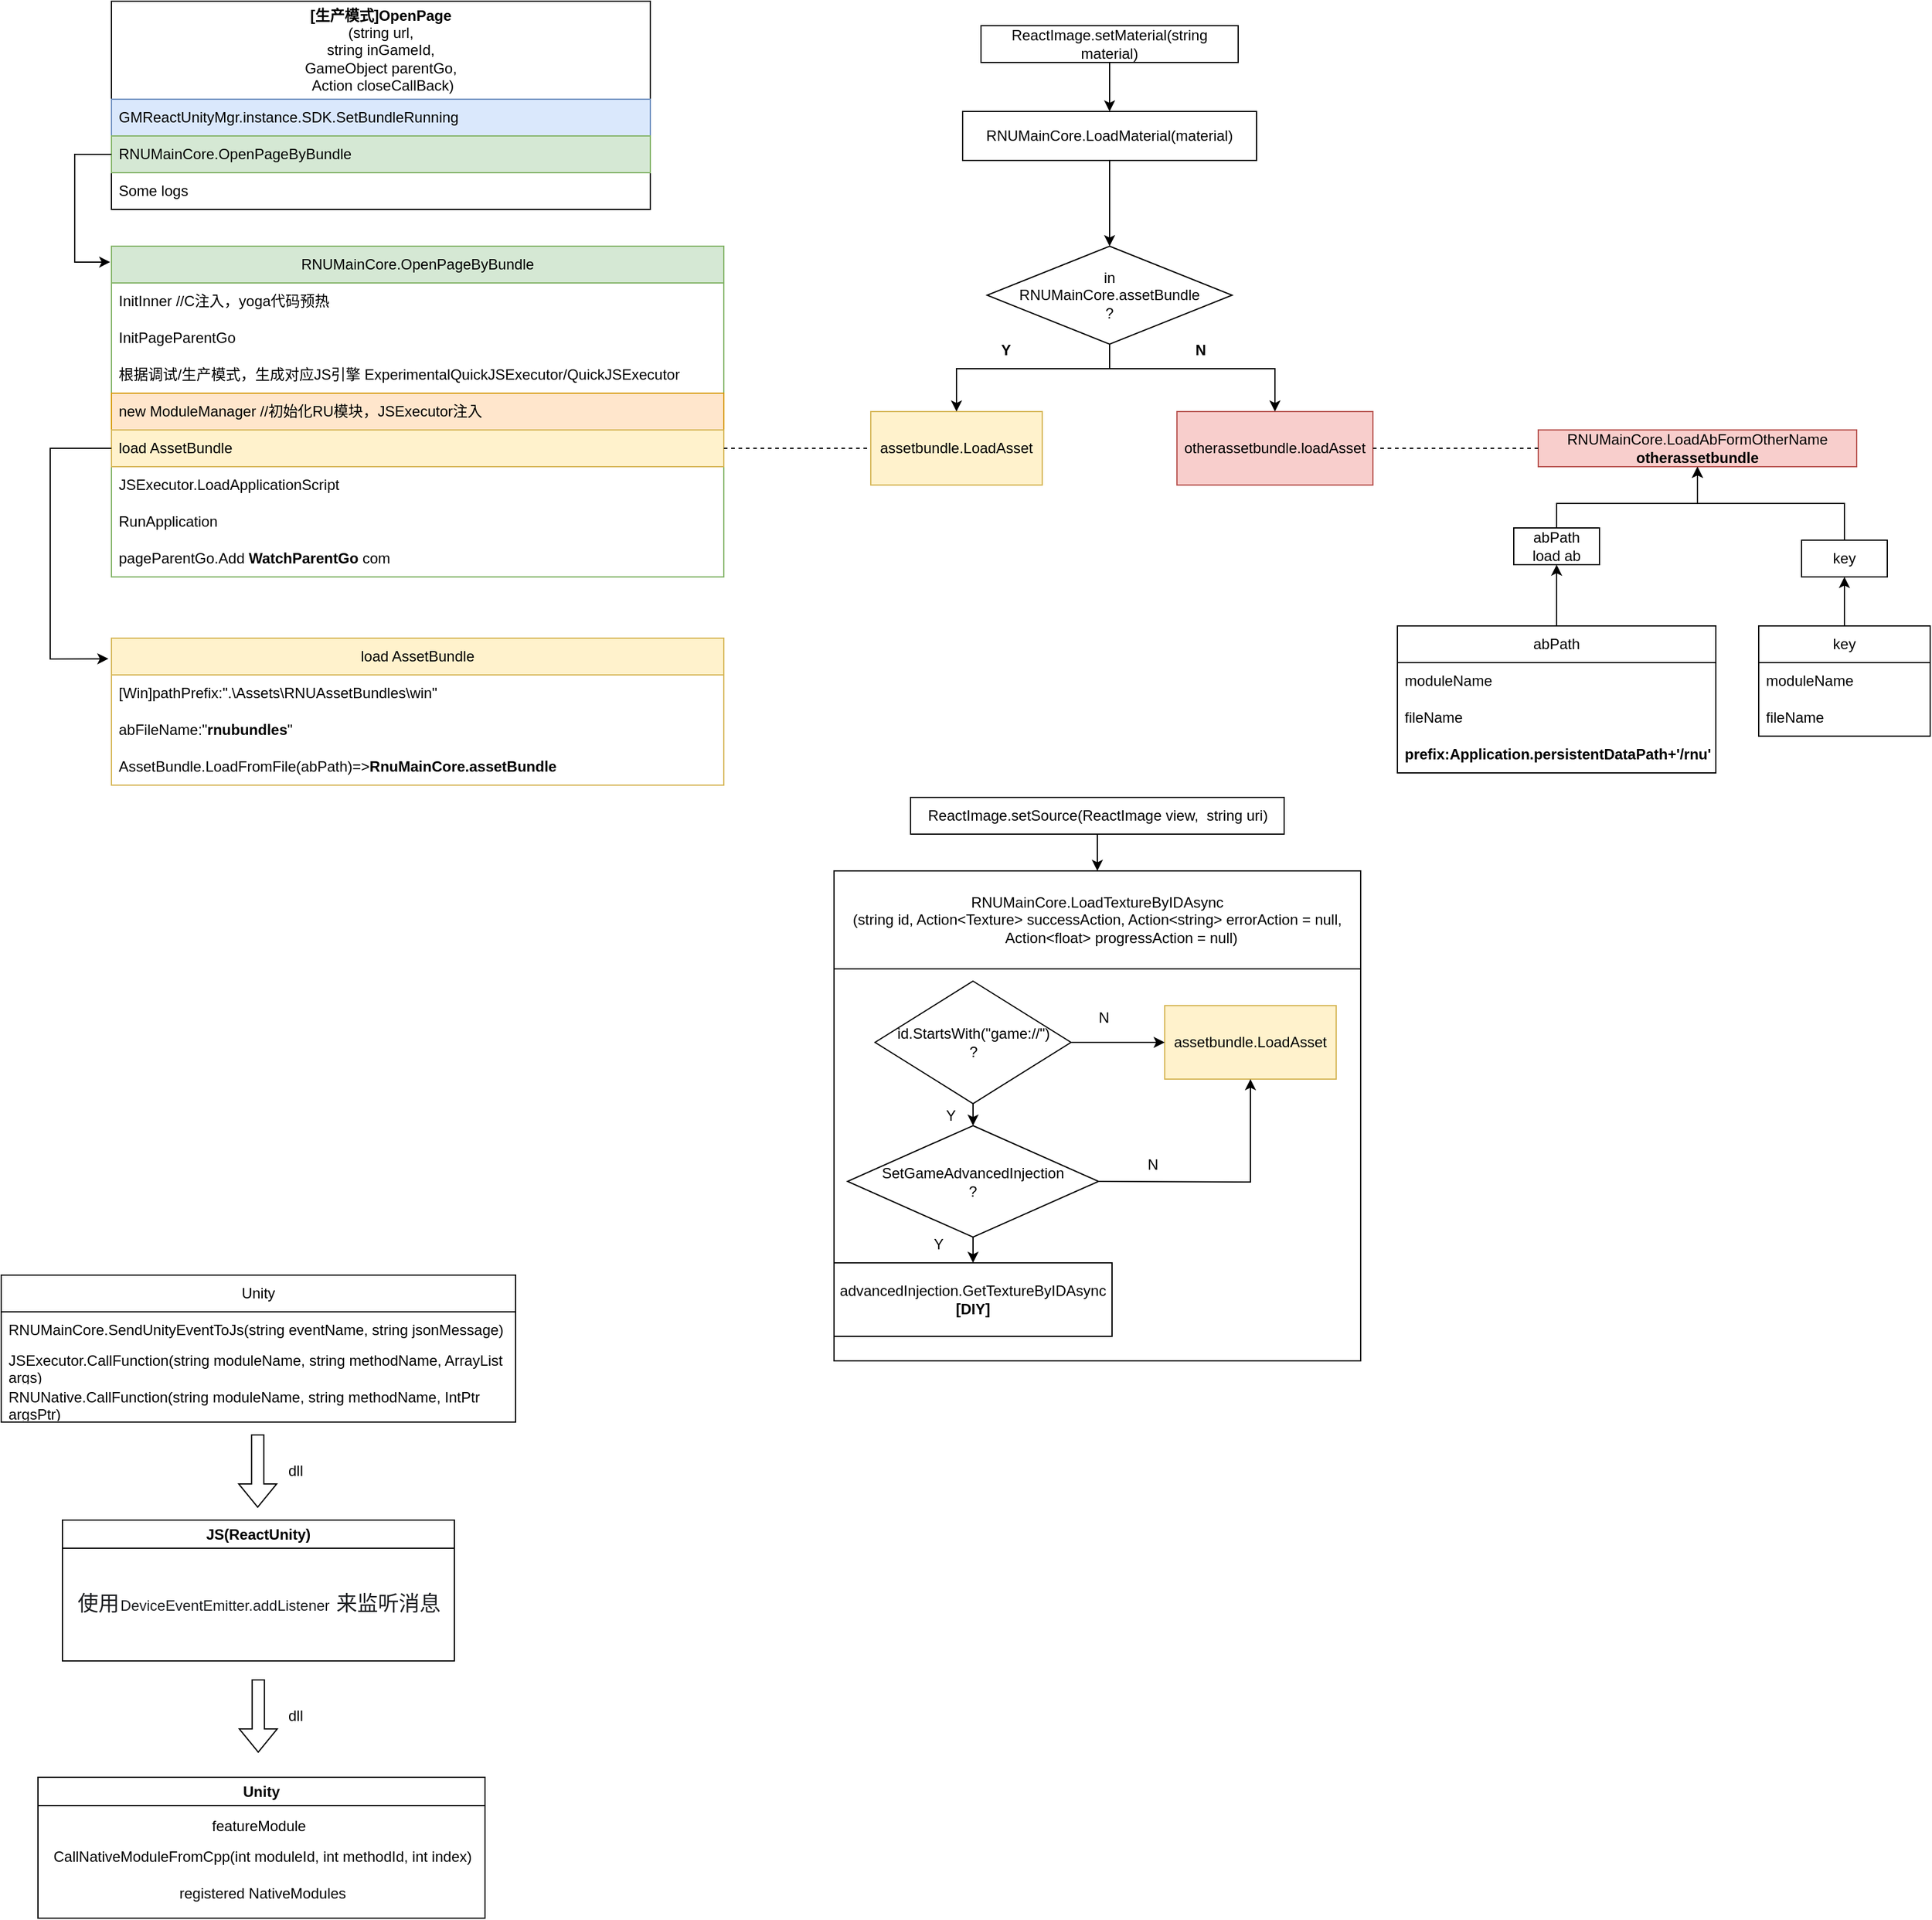 <mxfile version="20.8.3" type="github">
  <diagram id="ryMkTRirt44k3g-YlCe4" name="第 1 页">
    <mxGraphModel dx="1447" dy="839" grid="1" gridSize="10" guides="1" tooltips="1" connect="1" arrows="1" fold="1" page="1" pageScale="1" pageWidth="827" pageHeight="1169" math="0" shadow="0">
      <root>
        <mxCell id="0" />
        <mxCell id="1" parent="0" />
        <mxCell id="87VkEc0FRvjfE5vBsGxS-1" value="ReactImage.setMaterial(string material)" style="whiteSpace=wrap;html=1;" vertex="1" parent="1">
          <mxGeometry x="220" y="180" width="210" height="30" as="geometry" />
        </mxCell>
        <mxCell id="87VkEc0FRvjfE5vBsGxS-2" value="RNUMainCore.LoadMaterial(material)" style="whiteSpace=wrap;html=1;" vertex="1" parent="1">
          <mxGeometry x="205" y="250" width="240" height="40" as="geometry" />
        </mxCell>
        <mxCell id="87VkEc0FRvjfE5vBsGxS-3" value="assetbundle.LoadAsset" style="rounded=0;whiteSpace=wrap;html=1;fillColor=#fff2cc;strokeColor=#d6b656;" vertex="1" parent="1">
          <mxGeometry x="130" y="495" width="140" height="60" as="geometry" />
        </mxCell>
        <mxCell id="87VkEc0FRvjfE5vBsGxS-4" value="in&lt;br&gt;RNUMainCore.assetBundle&lt;br&gt;?" style="rhombus;whiteSpace=wrap;html=1;" vertex="1" parent="1">
          <mxGeometry x="225" y="360" width="200" height="80" as="geometry" />
        </mxCell>
        <mxCell id="87VkEc0FRvjfE5vBsGxS-5" value="otherassetbundle.loadAsset" style="rounded=0;whiteSpace=wrap;html=1;fillColor=#f8cecc;strokeColor=#b85450;" vertex="1" parent="1">
          <mxGeometry x="380" y="495" width="160" height="60" as="geometry" />
        </mxCell>
        <mxCell id="87VkEc0FRvjfE5vBsGxS-7" value="&lt;b&gt;[生产模式]OpenPage&lt;/b&gt;&lt;br style=&quot;border-color: var(--border-color);&quot;&gt;(string url,&lt;br style=&quot;border-color: var(--border-color);&quot;&gt;string inGameId,&lt;br style=&quot;border-color: var(--border-color);&quot;&gt;GameObject parentGo,&lt;br style=&quot;border-color: var(--border-color);&quot;&gt;&amp;nbsp;Action closeCallBack)" style="swimlane;fontStyle=0;childLayout=stackLayout;horizontal=1;startSize=80;horizontalStack=0;resizeParent=1;resizeParentMax=0;resizeLast=0;collapsible=1;marginBottom=0;whiteSpace=wrap;html=1;" vertex="1" parent="1">
          <mxGeometry x="-490" y="160" width="440" height="170" as="geometry" />
        </mxCell>
        <mxCell id="87VkEc0FRvjfE5vBsGxS-8" value="GMReactUnityMgr.instance.SDK.SetBundleRunning" style="text;strokeColor=#6c8ebf;fillColor=#dae8fc;align=left;verticalAlign=middle;spacingLeft=4;spacingRight=4;overflow=hidden;points=[[0,0.5],[1,0.5]];portConstraint=eastwest;rotatable=0;whiteSpace=wrap;html=1;" vertex="1" parent="87VkEc0FRvjfE5vBsGxS-7">
          <mxGeometry y="80" width="440" height="30" as="geometry" />
        </mxCell>
        <mxCell id="87VkEc0FRvjfE5vBsGxS-9" value="RNUMainCore.OpenPageByBundle" style="text;strokeColor=#82b366;fillColor=#d5e8d4;align=left;verticalAlign=middle;spacingLeft=4;spacingRight=4;overflow=hidden;points=[[0,0.5],[1,0.5]];portConstraint=eastwest;rotatable=0;whiteSpace=wrap;html=1;" vertex="1" parent="87VkEc0FRvjfE5vBsGxS-7">
          <mxGeometry y="110" width="440" height="30" as="geometry" />
        </mxCell>
        <mxCell id="87VkEc0FRvjfE5vBsGxS-10" value="Some logs" style="text;strokeColor=none;fillColor=none;align=left;verticalAlign=middle;spacingLeft=4;spacingRight=4;overflow=hidden;points=[[0,0.5],[1,0.5]];portConstraint=eastwest;rotatable=0;whiteSpace=wrap;html=1;" vertex="1" parent="87VkEc0FRvjfE5vBsGxS-7">
          <mxGeometry y="140" width="440" height="30" as="geometry" />
        </mxCell>
        <mxCell id="87VkEc0FRvjfE5vBsGxS-12" value="&lt;span style=&quot;text-align: left;&quot;&gt;RNUMainCore.OpenPageByBundle&lt;/span&gt;" style="swimlane;fontStyle=0;childLayout=stackLayout;horizontal=1;startSize=30;horizontalStack=0;resizeParent=1;resizeParentMax=0;resizeLast=0;collapsible=1;marginBottom=0;whiteSpace=wrap;html=1;fillColor=#d5e8d4;strokeColor=#82b366;" vertex="1" parent="1">
          <mxGeometry x="-490" y="360" width="500" height="270" as="geometry" />
        </mxCell>
        <mxCell id="87VkEc0FRvjfE5vBsGxS-13" value="InitInner //C注入，yoga代码预热" style="text;align=left;verticalAlign=middle;spacingLeft=4;spacingRight=4;overflow=hidden;points=[[0,0.5],[1,0.5]];portConstraint=eastwest;rotatable=0;whiteSpace=wrap;html=1;" vertex="1" parent="87VkEc0FRvjfE5vBsGxS-12">
          <mxGeometry y="30" width="500" height="30" as="geometry" />
        </mxCell>
        <mxCell id="87VkEc0FRvjfE5vBsGxS-14" value="InitPageParentGo" style="text;align=left;verticalAlign=middle;spacingLeft=4;spacingRight=4;overflow=hidden;points=[[0,0.5],[1,0.5]];portConstraint=eastwest;rotatable=0;whiteSpace=wrap;html=1;" vertex="1" parent="87VkEc0FRvjfE5vBsGxS-12">
          <mxGeometry y="60" width="500" height="30" as="geometry" />
        </mxCell>
        <mxCell id="87VkEc0FRvjfE5vBsGxS-15" value="根据调试/生产模式，生成对应JS引擎&amp;nbsp;ExperimentalQuickJSExecutor/QuickJSExecutor &amp;nbsp;" style="text;strokeColor=none;fillColor=none;align=left;verticalAlign=middle;spacingLeft=4;spacingRight=4;overflow=hidden;points=[[0,0.5],[1,0.5]];portConstraint=eastwest;rotatable=0;whiteSpace=wrap;html=1;" vertex="1" parent="87VkEc0FRvjfE5vBsGxS-12">
          <mxGeometry y="90" width="500" height="30" as="geometry" />
        </mxCell>
        <mxCell id="87VkEc0FRvjfE5vBsGxS-16" value="new ModuleManager //初始化RU模块，JSExecutor注入" style="text;strokeColor=#d79b00;fillColor=#ffe6cc;align=left;verticalAlign=middle;spacingLeft=4;spacingRight=4;overflow=hidden;points=[[0,0.5],[1,0.5]];portConstraint=eastwest;rotatable=0;whiteSpace=wrap;html=1;" vertex="1" parent="87VkEc0FRvjfE5vBsGxS-12">
          <mxGeometry y="120" width="500" height="30" as="geometry" />
        </mxCell>
        <mxCell id="87VkEc0FRvjfE5vBsGxS-17" value="load AssetBundle" style="text;strokeColor=#d6b656;fillColor=#fff2cc;align=left;verticalAlign=middle;spacingLeft=4;spacingRight=4;overflow=hidden;points=[[0,0.5],[1,0.5]];portConstraint=eastwest;rotatable=0;whiteSpace=wrap;html=1;" vertex="1" parent="87VkEc0FRvjfE5vBsGxS-12">
          <mxGeometry y="150" width="500" height="30" as="geometry" />
        </mxCell>
        <mxCell id="87VkEc0FRvjfE5vBsGxS-18" value="JSExecutor.LoadApplicationScript" style="text;align=left;verticalAlign=middle;spacingLeft=4;spacingRight=4;overflow=hidden;points=[[0,0.5],[1,0.5]];portConstraint=eastwest;rotatable=0;whiteSpace=wrap;html=1;" vertex="1" parent="87VkEc0FRvjfE5vBsGxS-12">
          <mxGeometry y="180" width="500" height="30" as="geometry" />
        </mxCell>
        <mxCell id="87VkEc0FRvjfE5vBsGxS-19" value="RunApplication" style="text;align=left;verticalAlign=middle;spacingLeft=4;spacingRight=4;overflow=hidden;points=[[0,0.5],[1,0.5]];portConstraint=eastwest;rotatable=0;whiteSpace=wrap;html=1;" vertex="1" parent="87VkEc0FRvjfE5vBsGxS-12">
          <mxGeometry y="210" width="500" height="30" as="geometry" />
        </mxCell>
        <mxCell id="87VkEc0FRvjfE5vBsGxS-29" value="pageParentGo.Add &lt;b&gt;WatchParentGo &lt;/b&gt;com" style="text;align=left;verticalAlign=middle;spacingLeft=4;spacingRight=4;overflow=hidden;points=[[0,0.5],[1,0.5]];portConstraint=eastwest;rotatable=0;whiteSpace=wrap;html=1;" vertex="1" parent="87VkEc0FRvjfE5vBsGxS-12">
          <mxGeometry y="240" width="500" height="30" as="geometry" />
        </mxCell>
        <mxCell id="87VkEc0FRvjfE5vBsGxS-21" value="&lt;span style=&quot;text-align: left;&quot;&gt;load AssetBundle&lt;/span&gt;" style="swimlane;fontStyle=0;childLayout=stackLayout;horizontal=1;startSize=30;horizontalStack=0;resizeParent=1;resizeParentMax=0;resizeLast=0;collapsible=1;marginBottom=0;whiteSpace=wrap;html=1;fillColor=#fff2cc;strokeColor=#d6b656;" vertex="1" parent="1">
          <mxGeometry x="-490" y="680" width="500" height="120" as="geometry" />
        </mxCell>
        <mxCell id="87VkEc0FRvjfE5vBsGxS-22" value="[Win]pathPrefix:&quot;.\\Assets\\RNUAssetBundles\\win&quot;" style="text;align=left;verticalAlign=middle;spacingLeft=4;spacingRight=4;overflow=hidden;points=[[0,0.5],[1,0.5]];portConstraint=eastwest;rotatable=0;whiteSpace=wrap;html=1;" vertex="1" parent="87VkEc0FRvjfE5vBsGxS-21">
          <mxGeometry y="30" width="500" height="30" as="geometry" />
        </mxCell>
        <mxCell id="87VkEc0FRvjfE5vBsGxS-23" value="abFileName:&quot;&lt;b&gt;rnubundles&lt;/b&gt;&quot;" style="text;align=left;verticalAlign=middle;spacingLeft=4;spacingRight=4;overflow=hidden;points=[[0,0.5],[1,0.5]];portConstraint=eastwest;rotatable=0;whiteSpace=wrap;html=1;" vertex="1" parent="87VkEc0FRvjfE5vBsGxS-21">
          <mxGeometry y="60" width="500" height="30" as="geometry" />
        </mxCell>
        <mxCell id="87VkEc0FRvjfE5vBsGxS-24" value="AssetBundle.LoadFromFile(abPath)=&amp;gt;&lt;b&gt;RnuMainCore.assetBundle&lt;/b&gt;" style="text;strokeColor=none;fillColor=none;align=left;verticalAlign=middle;spacingLeft=4;spacingRight=4;overflow=hidden;points=[[0,0.5],[1,0.5]];portConstraint=eastwest;rotatable=0;whiteSpace=wrap;html=1;" vertex="1" parent="87VkEc0FRvjfE5vBsGxS-21">
          <mxGeometry y="90" width="500" height="30" as="geometry" />
        </mxCell>
        <mxCell id="87VkEc0FRvjfE5vBsGxS-33" value="key" style="whiteSpace=wrap;html=1;" vertex="1" parent="1">
          <mxGeometry x="890" y="600" width="70" height="30" as="geometry" />
        </mxCell>
        <mxCell id="87VkEc0FRvjfE5vBsGxS-34" value="abPath&lt;br&gt;load ab" style="whiteSpace=wrap;html=1;" vertex="1" parent="1">
          <mxGeometry x="655" y="590" width="70" height="30" as="geometry" />
        </mxCell>
        <mxCell id="87VkEc0FRvjfE5vBsGxS-38" value="RNUMainCore.LoadAbFormOtherName&lt;br&gt;&lt;b&gt;otherassetbundle&lt;/b&gt;" style="rounded=0;whiteSpace=wrap;html=1;fillColor=#f8cecc;strokeColor=#b85450;" vertex="1" parent="1">
          <mxGeometry x="675" y="510" width="260" height="30" as="geometry" />
        </mxCell>
        <mxCell id="87VkEc0FRvjfE5vBsGxS-46" value="" style="endArrow=classic;html=1;rounded=0;exitX=0.5;exitY=0;exitDx=0;exitDy=0;entryX=0.5;entryY=1;entryDx=0;entryDy=0;" edge="1" parent="1" source="87VkEc0FRvjfE5vBsGxS-33" target="87VkEc0FRvjfE5vBsGxS-38">
          <mxGeometry width="50" height="50" relative="1" as="geometry">
            <mxPoint x="930" y="480" as="sourcePoint" />
            <mxPoint x="980" y="430" as="targetPoint" />
            <Array as="points">
              <mxPoint x="925" y="570" />
              <mxPoint x="805" y="570" />
            </Array>
          </mxGeometry>
        </mxCell>
        <mxCell id="87VkEc0FRvjfE5vBsGxS-47" value="" style="endArrow=classic;html=1;rounded=0;exitX=0.5;exitY=0;exitDx=0;exitDy=0;entryX=0.5;entryY=1;entryDx=0;entryDy=0;" edge="1" parent="1" source="87VkEc0FRvjfE5vBsGxS-34" target="87VkEc0FRvjfE5vBsGxS-38">
          <mxGeometry width="50" height="50" relative="1" as="geometry">
            <mxPoint x="670" y="480" as="sourcePoint" />
            <mxPoint x="720" y="430" as="targetPoint" />
            <Array as="points">
              <mxPoint x="690" y="570" />
              <mxPoint x="805" y="570" />
            </Array>
          </mxGeometry>
        </mxCell>
        <mxCell id="87VkEc0FRvjfE5vBsGxS-50" value="" style="endArrow=none;dashed=1;html=1;rounded=0;exitX=1;exitY=0.5;exitDx=0;exitDy=0;entryX=0;entryY=0.5;entryDx=0;entryDy=0;" edge="1" parent="1" source="87VkEc0FRvjfE5vBsGxS-17" target="87VkEc0FRvjfE5vBsGxS-3">
          <mxGeometry width="50" height="50" relative="1" as="geometry">
            <mxPoint x="100" y="590" as="sourcePoint" />
            <mxPoint x="150" y="540" as="targetPoint" />
          </mxGeometry>
        </mxCell>
        <mxCell id="87VkEc0FRvjfE5vBsGxS-56" value="abPath" style="swimlane;fontStyle=0;childLayout=stackLayout;horizontal=1;startSize=30;horizontalStack=0;resizeParent=1;resizeParentMax=0;resizeLast=0;collapsible=1;marginBottom=0;whiteSpace=wrap;html=1;" vertex="1" parent="1">
          <mxGeometry x="560" y="670" width="260" height="120" as="geometry" />
        </mxCell>
        <mxCell id="87VkEc0FRvjfE5vBsGxS-57" value="&lt;span style=&quot;text-align: center;&quot;&gt;moduleName&lt;/span&gt;" style="text;strokeColor=none;fillColor=none;align=left;verticalAlign=middle;spacingLeft=4;spacingRight=4;overflow=hidden;points=[[0,0.5],[1,0.5]];portConstraint=eastwest;rotatable=0;whiteSpace=wrap;html=1;" vertex="1" parent="87VkEc0FRvjfE5vBsGxS-56">
          <mxGeometry y="30" width="260" height="30" as="geometry" />
        </mxCell>
        <mxCell id="87VkEc0FRvjfE5vBsGxS-58" value="&lt;span style=&quot;text-align: center;&quot;&gt;fileName&lt;/span&gt;" style="text;strokeColor=none;fillColor=none;align=left;verticalAlign=middle;spacingLeft=4;spacingRight=4;overflow=hidden;points=[[0,0.5],[1,0.5]];portConstraint=eastwest;rotatable=0;whiteSpace=wrap;html=1;" vertex="1" parent="87VkEc0FRvjfE5vBsGxS-56">
          <mxGeometry y="60" width="260" height="30" as="geometry" />
        </mxCell>
        <mxCell id="87VkEc0FRvjfE5vBsGxS-59" value="&lt;b&gt;prefix:&lt;span style=&quot;text-align: center;&quot;&gt;Application.persistentDataPath+&#39;/rnu&#39;&lt;/span&gt;&lt;/b&gt;" style="text;strokeColor=none;fillColor=none;align=left;verticalAlign=middle;spacingLeft=4;spacingRight=4;overflow=hidden;points=[[0,0.5],[1,0.5]];portConstraint=eastwest;rotatable=0;whiteSpace=wrap;html=1;" vertex="1" parent="87VkEc0FRvjfE5vBsGxS-56">
          <mxGeometry y="90" width="260" height="30" as="geometry" />
        </mxCell>
        <mxCell id="87VkEc0FRvjfE5vBsGxS-60" value="key" style="swimlane;fontStyle=0;childLayout=stackLayout;horizontal=1;startSize=30;horizontalStack=0;resizeParent=1;resizeParentMax=0;resizeLast=0;collapsible=1;marginBottom=0;whiteSpace=wrap;html=1;" vertex="1" parent="1">
          <mxGeometry x="855" y="670" width="140" height="90" as="geometry" />
        </mxCell>
        <mxCell id="87VkEc0FRvjfE5vBsGxS-61" value="&lt;span style=&quot;text-align: center;&quot;&gt;moduleName&lt;/span&gt;" style="text;strokeColor=none;fillColor=none;align=left;verticalAlign=middle;spacingLeft=4;spacingRight=4;overflow=hidden;points=[[0,0.5],[1,0.5]];portConstraint=eastwest;rotatable=0;whiteSpace=wrap;html=1;" vertex="1" parent="87VkEc0FRvjfE5vBsGxS-60">
          <mxGeometry y="30" width="140" height="30" as="geometry" />
        </mxCell>
        <mxCell id="87VkEc0FRvjfE5vBsGxS-62" value="&lt;span style=&quot;text-align: center;&quot;&gt;fileName&lt;/span&gt;" style="text;strokeColor=none;fillColor=none;align=left;verticalAlign=middle;spacingLeft=4;spacingRight=4;overflow=hidden;points=[[0,0.5],[1,0.5]];portConstraint=eastwest;rotatable=0;whiteSpace=wrap;html=1;" vertex="1" parent="87VkEc0FRvjfE5vBsGxS-60">
          <mxGeometry y="60" width="140" height="30" as="geometry" />
        </mxCell>
        <mxCell id="87VkEc0FRvjfE5vBsGxS-64" value="" style="endArrow=classic;html=1;rounded=0;exitX=0.5;exitY=0;exitDx=0;exitDy=0;entryX=0.5;entryY=1;entryDx=0;entryDy=0;" edge="1" parent="1" source="87VkEc0FRvjfE5vBsGxS-56" target="87VkEc0FRvjfE5vBsGxS-34">
          <mxGeometry width="50" height="50" relative="1" as="geometry">
            <mxPoint x="1045" y="590" as="sourcePoint" />
            <mxPoint x="1095" y="540" as="targetPoint" />
          </mxGeometry>
        </mxCell>
        <mxCell id="87VkEc0FRvjfE5vBsGxS-65" value="" style="endArrow=classic;html=1;rounded=0;exitX=0.5;exitY=0;exitDx=0;exitDy=0;entryX=0.5;entryY=1;entryDx=0;entryDy=0;" edge="1" parent="1" source="87VkEc0FRvjfE5vBsGxS-60" target="87VkEc0FRvjfE5vBsGxS-33">
          <mxGeometry width="50" height="50" relative="1" as="geometry">
            <mxPoint x="710" y="680" as="sourcePoint" />
            <mxPoint x="710" y="630" as="targetPoint" />
          </mxGeometry>
        </mxCell>
        <mxCell id="87VkEc0FRvjfE5vBsGxS-66" value="" style="endArrow=none;dashed=1;html=1;rounded=0;exitX=1;exitY=0.5;exitDx=0;exitDy=0;entryX=0;entryY=0.5;entryDx=0;entryDy=0;" edge="1" parent="1" source="87VkEc0FRvjfE5vBsGxS-5" target="87VkEc0FRvjfE5vBsGxS-38">
          <mxGeometry width="50" height="50" relative="1" as="geometry">
            <mxPoint x="660" y="450" as="sourcePoint" />
            <mxPoint x="710" y="400" as="targetPoint" />
          </mxGeometry>
        </mxCell>
        <mxCell id="87VkEc0FRvjfE5vBsGxS-67" value="" style="endArrow=classic;html=1;rounded=0;exitX=0.5;exitY=1;exitDx=0;exitDy=0;entryX=0.5;entryY=0;entryDx=0;entryDy=0;" edge="1" parent="1" source="87VkEc0FRvjfE5vBsGxS-1" target="87VkEc0FRvjfE5vBsGxS-2">
          <mxGeometry width="50" height="50" relative="1" as="geometry">
            <mxPoint x="570" y="350" as="sourcePoint" />
            <mxPoint x="620" y="300" as="targetPoint" />
          </mxGeometry>
        </mxCell>
        <mxCell id="87VkEc0FRvjfE5vBsGxS-68" value="" style="endArrow=classic;html=1;rounded=0;exitX=0.5;exitY=1;exitDx=0;exitDy=0;entryX=0.5;entryY=0;entryDx=0;entryDy=0;" edge="1" parent="1" source="87VkEc0FRvjfE5vBsGxS-2" target="87VkEc0FRvjfE5vBsGxS-4">
          <mxGeometry width="50" height="50" relative="1" as="geometry">
            <mxPoint x="640" y="370" as="sourcePoint" />
            <mxPoint x="690" y="320" as="targetPoint" />
          </mxGeometry>
        </mxCell>
        <mxCell id="87VkEc0FRvjfE5vBsGxS-69" value="" style="endArrow=classic;html=1;rounded=0;exitX=0.5;exitY=1;exitDx=0;exitDy=0;entryX=0.5;entryY=0;entryDx=0;entryDy=0;" edge="1" parent="1" source="87VkEc0FRvjfE5vBsGxS-4" target="87VkEc0FRvjfE5vBsGxS-3">
          <mxGeometry width="50" height="50" relative="1" as="geometry">
            <mxPoint x="580" y="440" as="sourcePoint" />
            <mxPoint x="630" y="390" as="targetPoint" />
            <Array as="points">
              <mxPoint x="325" y="460" />
              <mxPoint x="200" y="460" />
            </Array>
          </mxGeometry>
        </mxCell>
        <mxCell id="87VkEc0FRvjfE5vBsGxS-70" value="" style="endArrow=classic;html=1;rounded=0;exitX=0.5;exitY=1;exitDx=0;exitDy=0;entryX=0.5;entryY=0;entryDx=0;entryDy=0;" edge="1" parent="1" source="87VkEc0FRvjfE5vBsGxS-4" target="87VkEc0FRvjfE5vBsGxS-5">
          <mxGeometry width="50" height="50" relative="1" as="geometry">
            <mxPoint x="510" y="400" as="sourcePoint" />
            <mxPoint x="560" y="350" as="targetPoint" />
            <Array as="points">
              <mxPoint x="325" y="460" />
              <mxPoint x="460" y="460" />
            </Array>
          </mxGeometry>
        </mxCell>
        <mxCell id="87VkEc0FRvjfE5vBsGxS-72" value="" style="endArrow=classic;html=1;rounded=0;exitX=0;exitY=0.5;exitDx=0;exitDy=0;entryX=-0.002;entryY=0.048;entryDx=0;entryDy=0;entryPerimeter=0;" edge="1" parent="1" source="87VkEc0FRvjfE5vBsGxS-9" target="87VkEc0FRvjfE5vBsGxS-12">
          <mxGeometry width="50" height="50" relative="1" as="geometry">
            <mxPoint x="-550" y="360" as="sourcePoint" />
            <mxPoint x="-520" y="380" as="targetPoint" />
            <Array as="points">
              <mxPoint x="-520" y="285" />
              <mxPoint x="-520" y="373" />
            </Array>
          </mxGeometry>
        </mxCell>
        <mxCell id="87VkEc0FRvjfE5vBsGxS-73" value="" style="endArrow=classic;html=1;rounded=0;exitX=0;exitY=0.5;exitDx=0;exitDy=0;entryX=-0.005;entryY=0.14;entryDx=0;entryDy=0;entryPerimeter=0;" edge="1" parent="1" source="87VkEc0FRvjfE5vBsGxS-17" target="87VkEc0FRvjfE5vBsGxS-21">
          <mxGeometry width="50" height="50" relative="1" as="geometry">
            <mxPoint x="-510" y="520.0" as="sourcePoint" />
            <mxPoint x="-511.0" y="607.96" as="targetPoint" />
            <Array as="points">
              <mxPoint x="-540" y="525" />
              <mxPoint x="-540" y="697" />
            </Array>
          </mxGeometry>
        </mxCell>
        <mxCell id="87VkEc0FRvjfE5vBsGxS-74" value="&lt;b&gt;Y&lt;/b&gt;" style="text;html=1;align=center;verticalAlign=middle;resizable=0;points=[];autosize=1;strokeColor=none;fillColor=none;" vertex="1" parent="1">
          <mxGeometry x="225" y="430" width="30" height="30" as="geometry" />
        </mxCell>
        <mxCell id="87VkEc0FRvjfE5vBsGxS-75" value="&lt;b&gt;N&lt;/b&gt;" style="text;html=1;align=center;verticalAlign=middle;resizable=0;points=[];autosize=1;strokeColor=none;fillColor=none;" vertex="1" parent="1">
          <mxGeometry x="384" y="430" width="30" height="30" as="geometry" />
        </mxCell>
        <mxCell id="87VkEc0FRvjfE5vBsGxS-76" value="ReactImage.setSource(ReactImage view,&amp;nbsp; string uri)" style="whiteSpace=wrap;html=1;" vertex="1" parent="1">
          <mxGeometry x="162.5" y="810" width="305" height="30" as="geometry" />
        </mxCell>
        <mxCell id="87VkEc0FRvjfE5vBsGxS-79" value="&lt;span style=&quot;font-weight: 400;&quot;&gt;RNUMainCore.LoadTextureByIDAsync&lt;/span&gt;&lt;br style=&quot;border-color: var(--border-color); font-weight: 400;&quot;&gt;&lt;span style=&quot;border-color: var(--border-color); font-weight: 400; background-color: initial;&quot;&gt;(string id, Action&amp;lt;Texture&amp;gt; successAction, Action&amp;lt;string&amp;gt; errorAction = null,&lt;/span&gt;&lt;div style=&quot;border-color: var(--border-color); font-weight: 400;&quot;&gt;&amp;nbsp; &amp;nbsp; &amp;nbsp; &amp;nbsp; &amp;nbsp; &amp;nbsp; Action&amp;lt;float&amp;gt; progressAction = null)&lt;/div&gt;" style="swimlane;whiteSpace=wrap;html=1;startSize=80;" vertex="1" parent="1">
          <mxGeometry x="100" y="870" width="430" height="400" as="geometry" />
        </mxCell>
        <mxCell id="87VkEc0FRvjfE5vBsGxS-80" value="id.StartsWith(&quot;game://&quot;)&lt;br&gt;?" style="rhombus;whiteSpace=wrap;html=1;" vertex="1" parent="87VkEc0FRvjfE5vBsGxS-79">
          <mxGeometry x="33.5" y="90" width="160" height="100" as="geometry" />
        </mxCell>
        <mxCell id="87VkEc0FRvjfE5vBsGxS-81" value="SetGameAdvancedInjection&lt;br&gt;?" style="rhombus;whiteSpace=wrap;html=1;" vertex="1" parent="87VkEc0FRvjfE5vBsGxS-79">
          <mxGeometry x="11" y="208" width="205" height="91" as="geometry" />
        </mxCell>
        <mxCell id="87VkEc0FRvjfE5vBsGxS-83" value="assetbundle.LoadAsset" style="rounded=0;whiteSpace=wrap;html=1;fillColor=#fff2cc;strokeColor=#d6b656;" vertex="1" parent="87VkEc0FRvjfE5vBsGxS-79">
          <mxGeometry x="270" y="110" width="140" height="60" as="geometry" />
        </mxCell>
        <mxCell id="87VkEc0FRvjfE5vBsGxS-84" value="advancedInjection.GetTextureByIDAsync&lt;br&gt;&lt;b&gt;[DIY]&lt;/b&gt;" style="rounded=0;whiteSpace=wrap;html=1;" vertex="1" parent="87VkEc0FRvjfE5vBsGxS-79">
          <mxGeometry y="320" width="227" height="60" as="geometry" />
        </mxCell>
        <mxCell id="87VkEc0FRvjfE5vBsGxS-88" value="" style="endArrow=classic;html=1;rounded=0;exitX=0.5;exitY=1;exitDx=0;exitDy=0;entryX=0.5;entryY=0;entryDx=0;entryDy=0;" edge="1" parent="87VkEc0FRvjfE5vBsGxS-79" source="87VkEc0FRvjfE5vBsGxS-80" target="87VkEc0FRvjfE5vBsGxS-81">
          <mxGeometry width="50" height="50" relative="1" as="geometry">
            <mxPoint x="170" y="230" as="sourcePoint" />
            <mxPoint x="220" y="180" as="targetPoint" />
          </mxGeometry>
        </mxCell>
        <mxCell id="87VkEc0FRvjfE5vBsGxS-89" value="" style="endArrow=classic;html=1;rounded=0;exitX=0.5;exitY=1;exitDx=0;exitDy=0;entryX=0.5;entryY=0;entryDx=0;entryDy=0;" edge="1" parent="87VkEc0FRvjfE5vBsGxS-79" source="87VkEc0FRvjfE5vBsGxS-81" target="87VkEc0FRvjfE5vBsGxS-84">
          <mxGeometry width="50" height="50" relative="1" as="geometry">
            <mxPoint x="123.5" y="200" as="sourcePoint" />
            <mxPoint x="123.5" y="218" as="targetPoint" />
          </mxGeometry>
        </mxCell>
        <mxCell id="87VkEc0FRvjfE5vBsGxS-90" value="" style="endArrow=classic;html=1;rounded=0;exitX=1;exitY=0.5;exitDx=0;exitDy=0;entryX=0;entryY=0.5;entryDx=0;entryDy=0;" edge="1" parent="87VkEc0FRvjfE5vBsGxS-79" source="87VkEc0FRvjfE5vBsGxS-80" target="87VkEc0FRvjfE5vBsGxS-83">
          <mxGeometry width="50" height="50" relative="1" as="geometry">
            <mxPoint x="280" y="160" as="sourcePoint" />
            <mxPoint x="330" y="110" as="targetPoint" />
          </mxGeometry>
        </mxCell>
        <mxCell id="87VkEc0FRvjfE5vBsGxS-91" value="" style="endArrow=classic;html=1;rounded=0;exitX=1;exitY=0.5;exitDx=0;exitDy=0;entryX=0.5;entryY=1;entryDx=0;entryDy=0;" edge="1" parent="87VkEc0FRvjfE5vBsGxS-79" source="87VkEc0FRvjfE5vBsGxS-81" target="87VkEc0FRvjfE5vBsGxS-83">
          <mxGeometry width="50" height="50" relative="1" as="geometry">
            <mxPoint x="300" y="280" as="sourcePoint" />
            <mxPoint x="350" y="230" as="targetPoint" />
            <Array as="points">
              <mxPoint x="340" y="254" />
            </Array>
          </mxGeometry>
        </mxCell>
        <mxCell id="87VkEc0FRvjfE5vBsGxS-94" value="Y" style="text;html=1;align=center;verticalAlign=middle;resizable=0;points=[];autosize=1;strokeColor=none;fillColor=none;" vertex="1" parent="87VkEc0FRvjfE5vBsGxS-79">
          <mxGeometry x="80" y="185" width="30" height="30" as="geometry" />
        </mxCell>
        <mxCell id="87VkEc0FRvjfE5vBsGxS-95" value="Y" style="text;html=1;align=center;verticalAlign=middle;resizable=0;points=[];autosize=1;strokeColor=none;fillColor=none;" vertex="1" parent="87VkEc0FRvjfE5vBsGxS-79">
          <mxGeometry x="70" y="290" width="30" height="30" as="geometry" />
        </mxCell>
        <mxCell id="87VkEc0FRvjfE5vBsGxS-85" value="" style="endArrow=classic;html=1;rounded=0;exitX=0.5;exitY=1;exitDx=0;exitDy=0;entryX=0.5;entryY=0;entryDx=0;entryDy=0;" edge="1" parent="1" source="87VkEc0FRvjfE5vBsGxS-76" target="87VkEc0FRvjfE5vBsGxS-79">
          <mxGeometry width="50" height="50" relative="1" as="geometry">
            <mxPoint x="680" y="980" as="sourcePoint" />
            <mxPoint x="730" y="930" as="targetPoint" />
          </mxGeometry>
        </mxCell>
        <mxCell id="87VkEc0FRvjfE5vBsGxS-92" value="N" style="text;html=1;align=center;verticalAlign=middle;resizable=0;points=[];autosize=1;strokeColor=none;fillColor=none;" vertex="1" parent="1">
          <mxGeometry x="305" y="975" width="30" height="30" as="geometry" />
        </mxCell>
        <mxCell id="87VkEc0FRvjfE5vBsGxS-93" value="N" style="text;html=1;align=center;verticalAlign=middle;resizable=0;points=[];autosize=1;strokeColor=none;fillColor=none;" vertex="1" parent="1">
          <mxGeometry x="345" y="1095" width="30" height="30" as="geometry" />
        </mxCell>
        <mxCell id="87VkEc0FRvjfE5vBsGxS-98" value="Unity" style="swimlane;fontStyle=0;childLayout=stackLayout;horizontal=1;startSize=30;horizontalStack=0;resizeParent=1;resizeParentMax=0;resizeLast=0;collapsible=1;marginBottom=0;whiteSpace=wrap;html=1;" vertex="1" parent="1">
          <mxGeometry x="-580" y="1200" width="420" height="120" as="geometry" />
        </mxCell>
        <mxCell id="87VkEc0FRvjfE5vBsGxS-99" value="RNUMainCore.SendUnityEventToJs(string eventName, string jsonMessage)" style="text;strokeColor=none;fillColor=none;align=left;verticalAlign=middle;spacingLeft=4;spacingRight=4;overflow=hidden;points=[[0,0.5],[1,0.5]];portConstraint=eastwest;rotatable=0;whiteSpace=wrap;html=1;" vertex="1" parent="87VkEc0FRvjfE5vBsGxS-98">
          <mxGeometry y="30" width="420" height="30" as="geometry" />
        </mxCell>
        <mxCell id="87VkEc0FRvjfE5vBsGxS-100" value="JSExecutor.CallFunction(string moduleName, string methodName, ArrayList args)" style="text;strokeColor=none;fillColor=none;align=left;verticalAlign=middle;spacingLeft=4;spacingRight=4;overflow=hidden;points=[[0,0.5],[1,0.5]];portConstraint=eastwest;rotatable=0;whiteSpace=wrap;html=1;" vertex="1" parent="87VkEc0FRvjfE5vBsGxS-98">
          <mxGeometry y="60" width="420" height="30" as="geometry" />
        </mxCell>
        <mxCell id="87VkEc0FRvjfE5vBsGxS-101" value="RNUNative.CallFunction(string moduleName, string methodName, IntPtr argsPtr)" style="text;strokeColor=none;fillColor=none;align=left;verticalAlign=middle;spacingLeft=4;spacingRight=4;overflow=hidden;points=[[0,0.5],[1,0.5]];portConstraint=eastwest;rotatable=0;whiteSpace=wrap;html=1;" vertex="1" parent="87VkEc0FRvjfE5vBsGxS-98">
          <mxGeometry y="90" width="420" height="30" as="geometry" />
        </mxCell>
        <mxCell id="87VkEc0FRvjfE5vBsGxS-102" value="" style="shape=flexArrow;endArrow=classic;html=1;rounded=0;" edge="1" parent="1">
          <mxGeometry width="50" height="50" relative="1" as="geometry">
            <mxPoint x="-370.59" y="1330" as="sourcePoint" />
            <mxPoint x="-370.59" y="1390" as="targetPoint" />
          </mxGeometry>
        </mxCell>
        <mxCell id="87VkEc0FRvjfE5vBsGxS-104" value="JS(ReactUnity)" style="swimlane;whiteSpace=wrap;html=1;" vertex="1" parent="1">
          <mxGeometry x="-530" y="1400" width="320" height="115" as="geometry" />
        </mxCell>
        <mxCell id="87VkEc0FRvjfE5vBsGxS-105" value="&lt;span style=&quot;color: rgb(28, 30, 33); font-family: &amp;quot;Optimistic Display&amp;quot;, system-ui, -apple-system, sans-serif; font-size: 17px; text-align: left;&quot;&gt;使用&lt;/span&gt;&lt;code style=&quot;box-sizing: border-box; vertical-align: initial; background-color: var(--ifm-code-background); border: 0.1rem solid rgba(0, 0, 0, 0); border-radius: var(--ifm-code-border-radius); font-family: var(--ifm-font-family-monospace); padding: var(--ifm-code-padding-vertical) var(--ifm-code-padding-horizontal); color: rgb(28, 30, 33); text-align: left; font-size: var(--ifm-code-font-size)  !important;&quot;&gt;DeviceEventEmitter.addListener&lt;/code&gt;&lt;span style=&quot;color: rgb(28, 30, 33); font-family: &amp;quot;Optimistic Display&amp;quot;, system-ui, -apple-system, sans-serif; font-size: 17px; text-align: left;&quot;&gt;&amp;nbsp;来监听消息&lt;/span&gt;" style="text;html=1;align=center;verticalAlign=middle;resizable=0;points=[];autosize=1;strokeColor=none;fillColor=none;" vertex="1" parent="87VkEc0FRvjfE5vBsGxS-104">
          <mxGeometry y="52.5" width="320" height="30" as="geometry" />
        </mxCell>
        <mxCell id="87VkEc0FRvjfE5vBsGxS-106" value="" style="shape=flexArrow;endArrow=classic;html=1;rounded=0;" edge="1" parent="1">
          <mxGeometry width="50" height="50" relative="1" as="geometry">
            <mxPoint x="-370.13" y="1530" as="sourcePoint" />
            <mxPoint x="-370.13" y="1590" as="targetPoint" />
          </mxGeometry>
        </mxCell>
        <mxCell id="87VkEc0FRvjfE5vBsGxS-108" value="Unity" style="swimlane;whiteSpace=wrap;html=1;" vertex="1" parent="1">
          <mxGeometry x="-550" y="1610" width="365" height="115" as="geometry" />
        </mxCell>
        <mxCell id="87VkEc0FRvjfE5vBsGxS-110" value="registered NativeModules" style="text;html=1;align=center;verticalAlign=middle;resizable=0;points=[];autosize=1;strokeColor=none;fillColor=none;" vertex="1" parent="87VkEc0FRvjfE5vBsGxS-108">
          <mxGeometry x="102.5" y="80" width="160" height="30" as="geometry" />
        </mxCell>
        <mxCell id="87VkEc0FRvjfE5vBsGxS-113" value="CallNativeModuleFromCpp(int moduleId, int methodId, int index)" style="text;html=1;align=center;verticalAlign=middle;resizable=0;points=[];autosize=1;strokeColor=none;fillColor=none;" vertex="1" parent="87VkEc0FRvjfE5vBsGxS-108">
          <mxGeometry x="-2.5" y="50" width="370" height="30" as="geometry" />
        </mxCell>
        <mxCell id="87VkEc0FRvjfE5vBsGxS-112" value="featureModule" style="text;html=1;align=center;verticalAlign=middle;resizable=0;points=[];autosize=1;strokeColor=none;fillColor=none;" vertex="1" parent="1">
          <mxGeometry x="-420" y="1635" width="100" height="30" as="geometry" />
        </mxCell>
        <mxCell id="87VkEc0FRvjfE5vBsGxS-115" value="dll" style="text;html=1;align=center;verticalAlign=middle;resizable=0;points=[];autosize=1;strokeColor=none;fillColor=none;" vertex="1" parent="1">
          <mxGeometry x="-360" y="1345" width="40" height="30" as="geometry" />
        </mxCell>
        <mxCell id="87VkEc0FRvjfE5vBsGxS-116" value="dll" style="text;html=1;align=center;verticalAlign=middle;resizable=0;points=[];autosize=1;strokeColor=none;fillColor=none;" vertex="1" parent="1">
          <mxGeometry x="-360" y="1545" width="40" height="30" as="geometry" />
        </mxCell>
      </root>
    </mxGraphModel>
  </diagram>
</mxfile>
